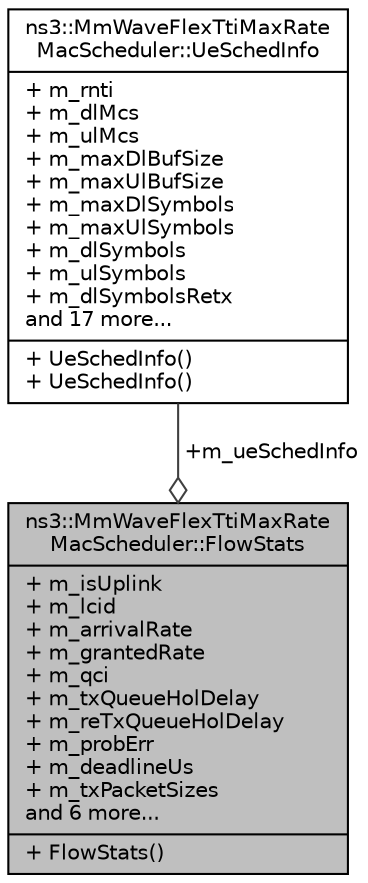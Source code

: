 digraph "ns3::MmWaveFlexTtiMaxRateMacScheduler::FlowStats"
{
  edge [fontname="Helvetica",fontsize="10",labelfontname="Helvetica",labelfontsize="10"];
  node [fontname="Helvetica",fontsize="10",shape=record];
  Node1 [label="{ns3::MmWaveFlexTtiMaxRate\lMacScheduler::FlowStats\n|+ m_isUplink\l+ m_lcid\l+ m_arrivalRate\l+ m_grantedRate\l+ m_qci\l+ m_txQueueHolDelay\l+ m_reTxQueueHolDelay\l+ m_probErr\l+ m_deadlineUs\l+ m_txPacketSizes\land 6 more...\l|+ FlowStats()\l}",height=0.2,width=0.4,color="black", fillcolor="grey75", style="filled", fontcolor="black"];
  Node2 -> Node1 [color="grey25",fontsize="10",style="solid",label=" +m_ueSchedInfo" ,arrowhead="odiamond"];
  Node2 [label="{ns3::MmWaveFlexTtiMaxRate\lMacScheduler::UeSchedInfo\n|+ m_rnti\l+ m_dlMcs\l+ m_ulMcs\l+ m_maxDlBufSize\l+ m_maxUlBufSize\l+ m_maxDlSymbols\l+ m_maxUlSymbols\l+ m_dlSymbols\l+ m_ulSymbols\l+ m_dlSymbolsRetx\land 17 more...\l|+ UeSchedInfo()\l+ UeSchedInfo()\l}",height=0.2,width=0.4,color="black", fillcolor="white", style="filled",URL="$d1/df4/structns3_1_1MmWaveFlexTtiMaxRateMacScheduler_1_1UeSchedInfo.html"];
}
